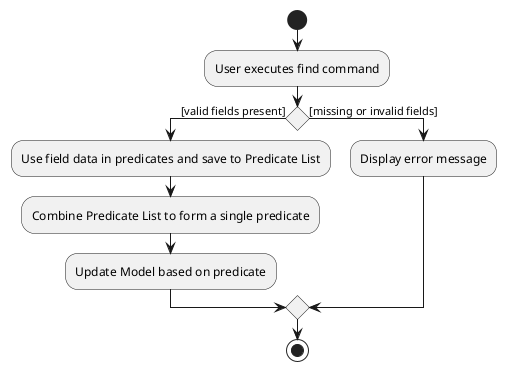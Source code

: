 @startuml
start
:User executes find command;

'Since the beta syntax does not support placing the condition outside the
'diamond we place it as the true branch instead.

if () then ([valid fields present])
    :Use field data in predicates and save to Predicate List;
    :Combine Predicate List to form a single predicate;
    :Update Model based on predicate;
else ([missing or invalid fields])
    :Display error message;
endif
stop
@enduml
